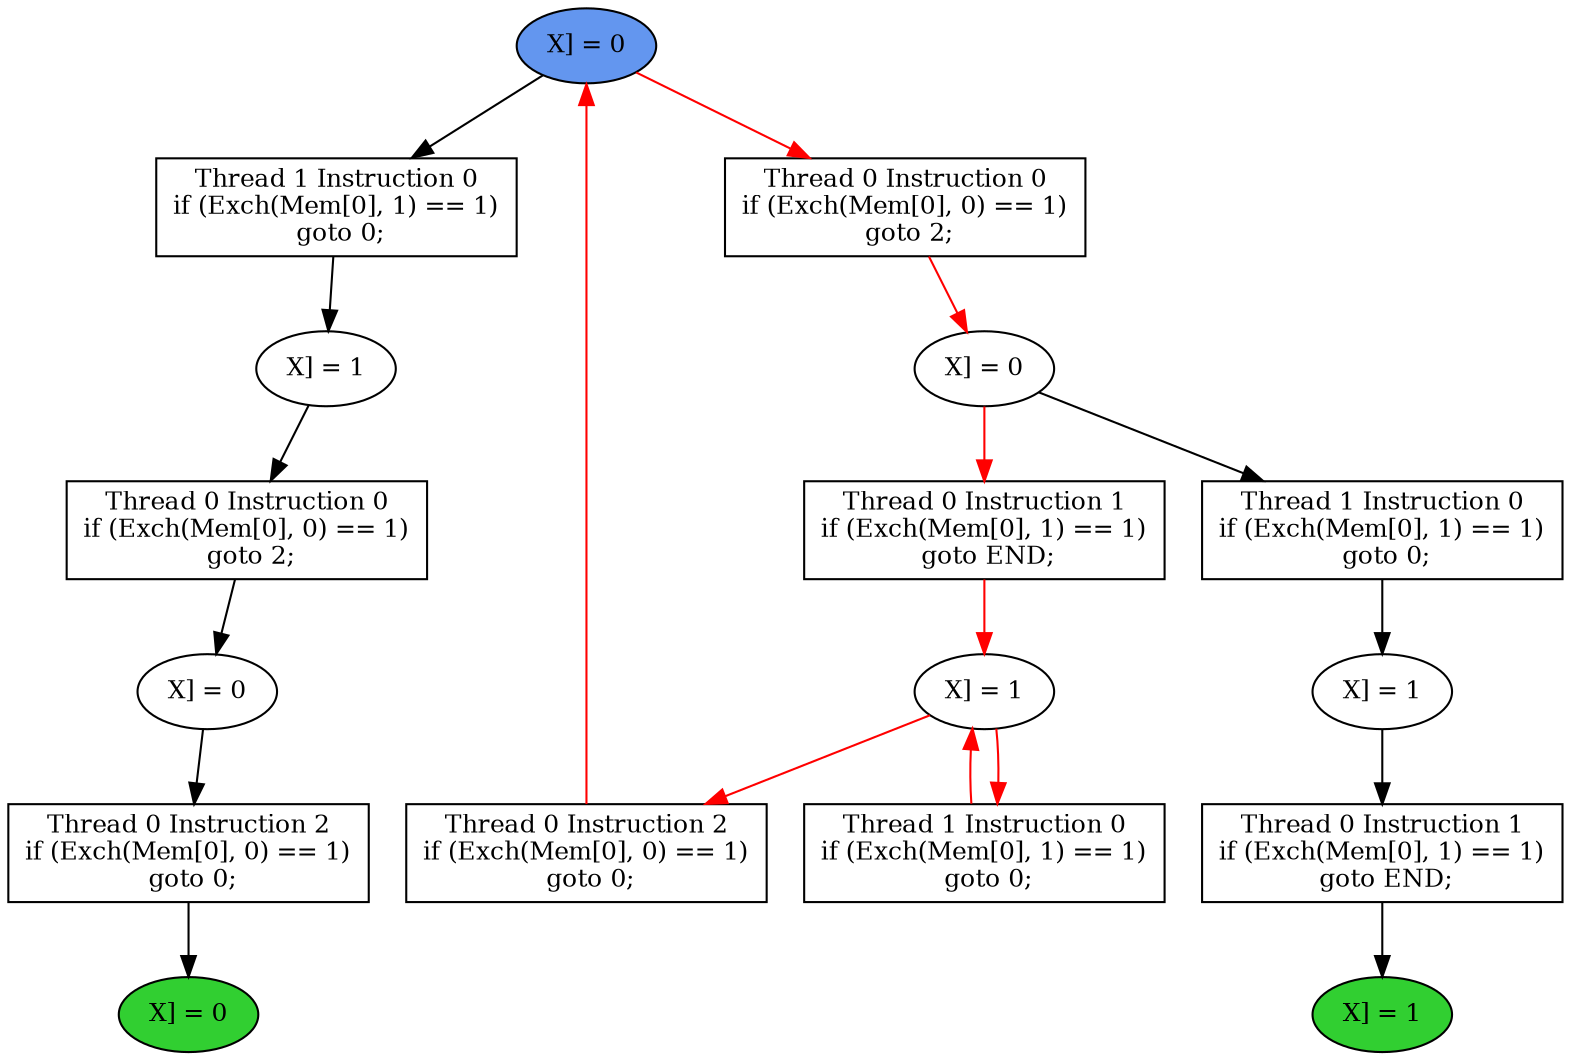 digraph "graph" {
graph [fontsize=12]
node [fontsize=12]
edge [fontsize=12]
rankdir=TB;
"N14" -> "N13" [uuid = "<A0, END1>", color = "#000000", fontcolor = "#ffffff", style = "solid", label = "", dir = "forward", weight = "1"]
"N28" -> "N22" [uuid = "<A1, START>", color = "#ff0000", fontcolor = "#ffffff", style = "solid", label = "", dir = "back", weight = "1"]
"N12" -> "N11" [uuid = "<A2, S4>", color = "#000000", fontcolor = "#ffffff", style = "solid", label = "", dir = "forward", weight = "1"]
"N18" -> "N17" [uuid = "<A3, S3>", color = "#000000", fontcolor = "#ffffff", style = "solid", label = "", dir = "forward", weight = "1"]
"N27" -> "N26" [uuid = "<A4, S2>", color = "#ff0000", fontcolor = "#ffffff", style = "solid", label = "", dir = "forward", weight = "1"]
"N16" -> "N15" [uuid = "<A5, S1>", color = "#000000", fontcolor = "#ffffff", style = "solid", label = "", dir = "forward", weight = "1"]
"N10" -> "N9" [uuid = "<A6, END0>", color = "#000000", fontcolor = "#ffffff", style = "solid", label = "", dir = "forward", weight = "1"]
"N25" -> "N24" [uuid = "<A7, S0>", color = "#ff0000", fontcolor = "#ffffff", style = "solid", label = "", dir = "forward", weight = "1"]
"N24" -> "N23" [uuid = "<A8, S0>", color = "#ff0000", fontcolor = "#ffffff", style = "solid", label = "", dir = "back", weight = "1"]
"N15" -> "N14" [uuid = "<A0, S1>", color = "#000000", fontcolor = "#ffffff", style = "solid", label = "", dir = "forward", weight = "1"]
"N24" -> "N22" [uuid = "<A1, S0>", color = "#ff0000", fontcolor = "#ffffff", style = "solid", label = "", dir = "forward", weight = "1"]
"N26" -> "N12" [uuid = "<A2, S2>", color = "#000000", fontcolor = "#ffffff", style = "solid", label = "", dir = "forward", weight = "1"]
"N28" -> "N18" [uuid = "<A3, START>", color = "#000000", fontcolor = "#ffffff", style = "solid", label = "", dir = "forward", weight = "1"]
"N28" -> "N27" [uuid = "<A4, START>", color = "#ff0000", fontcolor = "#ffffff", style = "solid", label = "", dir = "forward", weight = "1"]
"N17" -> "N16" [uuid = "<A5, S3>", color = "#000000", fontcolor = "#ffffff", style = "solid", label = "", dir = "forward", weight = "1"]
"N11" -> "N10" [uuid = "<A6, S4>", color = "#000000", fontcolor = "#ffffff", style = "solid", label = "", dir = "forward", weight = "1"]
"N26" -> "N25" [uuid = "<A7, S2>", color = "#ff0000", fontcolor = "#ffffff", style = "solid", label = "", dir = "forward", weight = "1"]
"N24" -> "N23" [uuid = "<A8, S0>", color = "#ff0000", fontcolor = "#ffffff", style = "solid", label = "", dir = "forward", weight = "1"]
"N9" [uuid="END0", label="X] = 1", fillcolor = "#31cf31", fontcolor = "#000000", shape = "ellipse", style = "filled, solid"]
"N10" [uuid="A6", label="Thread 0 Instruction 1
if (Exch(Mem[0], 1) == 1)
 goto END;", fillcolor = "#ffffff", fontcolor = "#000000", shape = "box", style = "filled, solid"]
"N11" [uuid="S4", label="X] = 1", fillcolor = "#ffffff", fontcolor = "#000000", shape = "ellipse", style = "filled, solid"]
"N12" [uuid="A2", label="Thread 1 Instruction 0
if (Exch(Mem[0], 1) == 1)
 goto 0;", fillcolor = "#ffffff", fontcolor = "#000000", shape = "box", style = "filled, solid"]
"N13" [uuid="END1", label="X] = 0", fillcolor = "#31cf31", fontcolor = "#000000", shape = "ellipse", style = "filled, solid"]
"N14" [uuid="A0", label="Thread 0 Instruction 2
if (Exch(Mem[0], 0) == 1)
 goto 0;", fillcolor = "#ffffff", fontcolor = "#000000", shape = "box", style = "filled, solid"]
"N15" [uuid="S1", label="X] = 0", fillcolor = "#ffffff", fontcolor = "#000000", shape = "ellipse", style = "filled, solid"]
"N16" [uuid="A5", label="Thread 0 Instruction 0
if (Exch(Mem[0], 0) == 1)
 goto 2;", fillcolor = "#ffffff", fontcolor = "#000000", shape = "box", style = "filled, solid"]
"N17" [uuid="S3", label="X] = 1", fillcolor = "#ffffff", fontcolor = "#000000", shape = "ellipse", style = "filled, solid"]
"N18" [uuid="A3", label="Thread 1 Instruction 0
if (Exch(Mem[0], 1) == 1)
 goto 0;", fillcolor = "#ffffff", fontcolor = "#000000", shape = "box", style = "filled, solid"]
"N22" [uuid="A1", label="Thread 0 Instruction 2
if (Exch(Mem[0], 0) == 1)
 goto 0;", fillcolor = "#ffffff", fontcolor = "#000000", shape = "box", style = "filled, solid"]
"N23" [uuid="A8", label="Thread 1 Instruction 0
if (Exch(Mem[0], 1) == 1)
 goto 0;", fillcolor = "#ffffff", fontcolor = "#000000", shape = "box", style = "filled, solid"]
"N24" [uuid="S0", label="X] = 1", fillcolor = "#ffffff", fontcolor = "#000000", shape = "ellipse", style = "filled, solid"]
"N25" [uuid="A7", label="Thread 0 Instruction 1
if (Exch(Mem[0], 1) == 1)
 goto END;", fillcolor = "#ffffff", fontcolor = "#000000", shape = "box", style = "filled, solid"]
"N26" [uuid="S2", label="X] = 0", fillcolor = "#ffffff", fontcolor = "#000000", shape = "ellipse", style = "filled, solid"]
"N27" [uuid="A4", label="Thread 0 Instruction 0
if (Exch(Mem[0], 0) == 1)
 goto 2;", fillcolor = "#ffffff", fontcolor = "#000000", shape = "box", style = "filled, solid"]
"N28" [uuid="START", label="X] = 0", fillcolor = "#6396ef", fontcolor = "#000000", shape = "ellipse", style = "filled, solid"]
}